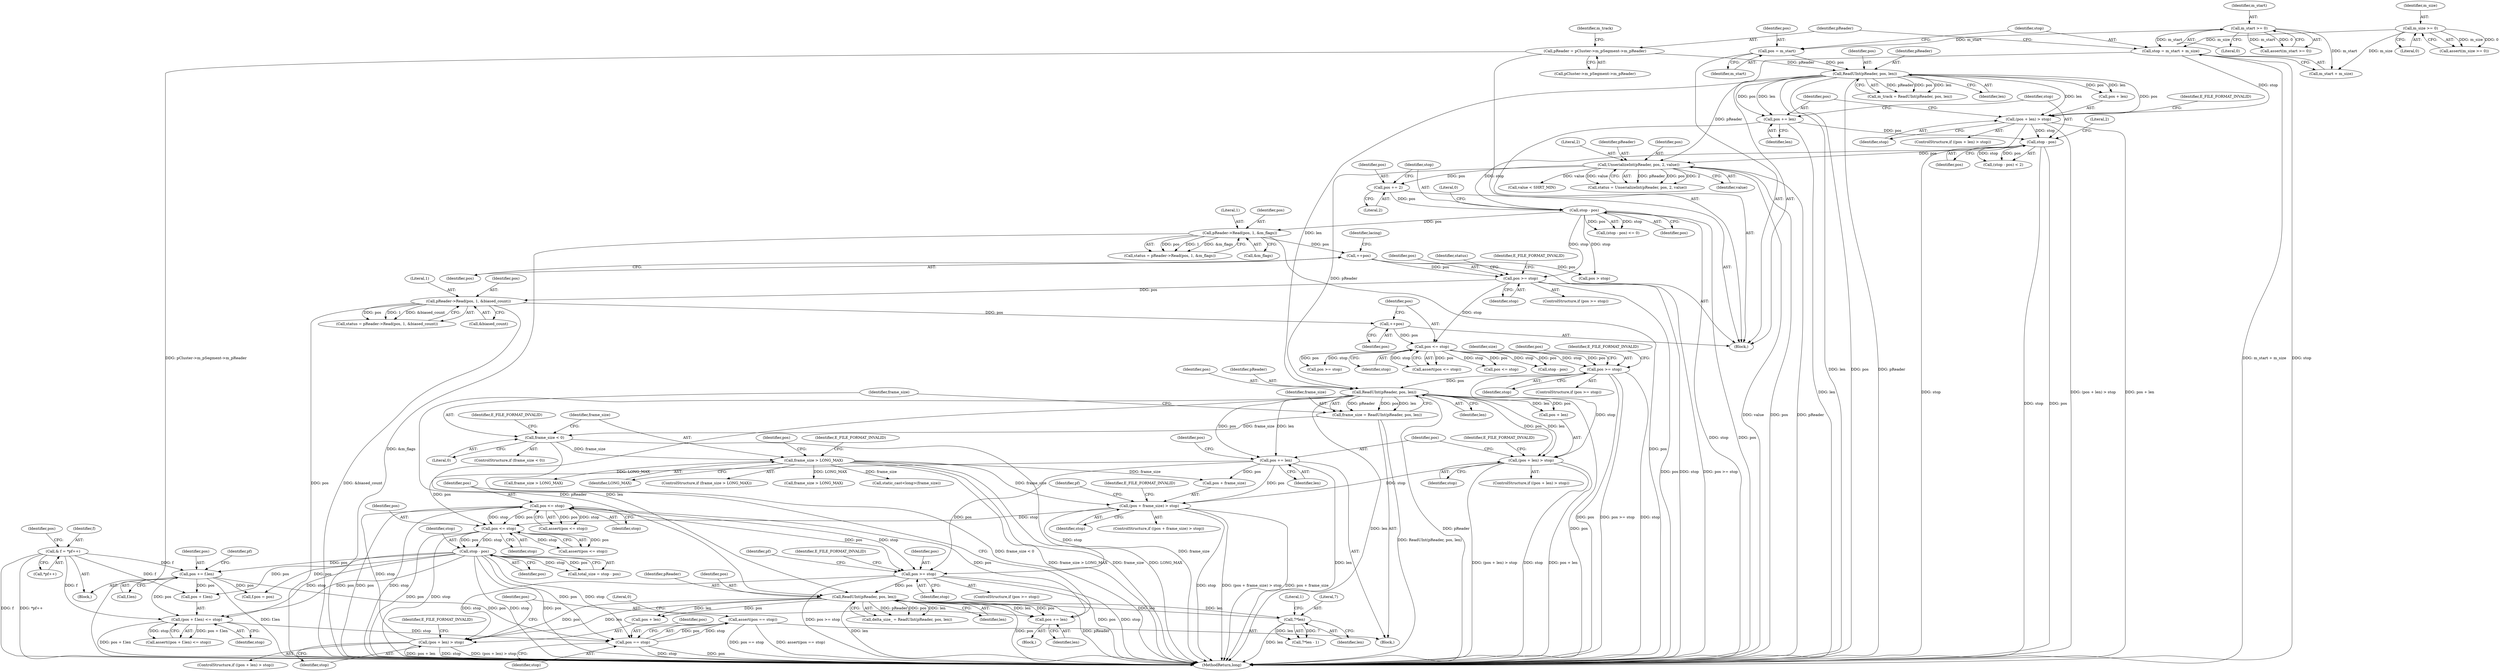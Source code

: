 digraph "1_Android_04839626ed859623901ebd3a5fd483982186b59d_174@API" {
"1000936" [label="(Call,assert(pos == stop))"];
"1000937" [label="(Call,pos == stop)"];
"1000877" [label="(Call,stop - pos)"];
"1000828" [label="(Call,pos <= stop)"];
"1000779" [label="(Call,pos <= stop)"];
"1000775" [label="(Call,pos += len)"];
"1000757" [label="(Call,ReadUInt(pReader, pos, len))"];
"1000636" [label="(Call,ReadUInt(pReader, pos, len))"];
"1000212" [label="(Call,UnserializeInt(pReader, pos, 2, value))"];
"1000179" [label="(Call,ReadUInt(pReader, pos, len))"];
"1000170" [label="(Call,pReader = pCluster->m_pSegment->m_pReader)"];
"1000160" [label="(Call,pos = m_start)"];
"1000140" [label="(Call,m_start >= 0)"];
"1000202" [label="(Call,stop - pos)"];
"1000190" [label="(Call,(pos + len) > stop)"];
"1000164" [label="(Call,stop = m_start + m_size)"];
"1000144" [label="(Call,m_size >= 0)"];
"1000197" [label="(Call,pos += len)"];
"1000620" [label="(Call,pos >= stop)"];
"1000342" [label="(Call,pos <= stop)"];
"1000339" [label="(Call,++pos)"];
"1000330" [label="(Call,pReader->Read(pos, 1, &biased_count))"];
"1000322" [label="(Call,pos >= stop)"];
"1000269" [label="(Call,++pos)"];
"1000251" [label="(Call,pReader->Read(pos, 1, &m_flags))"];
"1000243" [label="(Call,stop - pos)"];
"1000238" [label="(Call,pos += 2)"];
"1000711" [label="(Call,pos >= stop)"];
"1000660" [label="(Call,pos += len)"];
"1000664" [label="(Call,(pos + frame_size) > stop)"];
"1000647" [label="(Call,frame_size > LONG_MAX)"];
"1000641" [label="(Call,frame_size < 0)"];
"1000634" [label="(Call,frame_size = ReadUInt(pReader, pos, len))"];
"1000653" [label="(Call,(pos + len) > stop)"];
"1000786" [label="(Call,7*len)"];
"1000768" [label="(Call,(pos + len) > stop)"];
"1000931" [label="(Call,pos += f.len)"];
"1000913" [label="(Call,& f = *pf++)"];
"1000919" [label="(Call,(pos + f.len) <= stop)"];
"1000251" [label="(Call,pReader->Read(pos, 1, &m_flags))"];
"1000331" [label="(Identifier,pos)"];
"1000662" [label="(Identifier,len)"];
"1000171" [label="(Identifier,pReader)"];
"1000222" [label="(Call,value < SHRT_MIN)"];
"1000191" [label="(Call,pos + len)"];
"1000141" [label="(Identifier,m_start)"];
"1000777" [label="(Identifier,len)"];
"1000757" [label="(Call,ReadUInt(pReader, pos, len))"];
"1000775" [label="(Call,pos += len)"];
"1000252" [label="(Identifier,pos)"];
"1000199" [label="(Identifier,len)"];
"1000202" [label="(Call,stop - pos)"];
"1000926" [label="(Call,f.pos = pos)"];
"1000214" [label="(Identifier,pos)"];
"1000545" [label="(Call,stop - pos)"];
"1000172" [label="(Call,pCluster->m_pSegment->m_pReader)"];
"1000340" [label="(Identifier,pos)"];
"1000789" [label="(Literal,1)"];
"1000913" [label="(Call,& f = *pf++)"];
"1000122" [label="(Block,)"];
"1000769" [label="(Call,pos + len)"];
"1000145" [label="(Identifier,m_size)"];
"1000774" [label="(Identifier,E_FILE_FORMAT_INVALID)"];
"1000215" [label="(Literal,2)"];
"1000920" [label="(Call,pos + f.len)"];
"1000196" [label="(Identifier,E_FILE_FORMAT_INVALID)"];
"1000323" [label="(Identifier,pos)"];
"1000830" [label="(Identifier,stop)"];
"1000712" [label="(Identifier,pos)"];
"1000177" [label="(Call,m_track = ReadUInt(pReader, pos, len))"];
"1000144" [label="(Call,m_size >= 0)"];
"1000938" [label="(Identifier,pos)"];
"1000635" [label="(Identifier,frame_size)"];
"1000194" [label="(Identifier,stop)"];
"1000198" [label="(Identifier,pos)"];
"1000330" [label="(Call,pReader->Read(pos, 1, &biased_count))"];
"1000239" [label="(Identifier,pos)"];
"1000665" [label="(Call,pos + frame_size)"];
"1000448" [label="(Call,pos <= stop)"];
"1000161" [label="(Identifier,pos)"];
"1000143" [label="(Call,assert(m_size >= 0))"];
"1000270" [label="(Identifier,pos)"];
"1000879" [label="(Identifier,pos)"];
"1000164" [label="(Call,stop = m_start + m_size)"];
"1000638" [label="(Identifier,pos)"];
"1000918" [label="(Call,assert((pos + f.len) <= stop))"];
"1000646" [label="(ControlStructure,if (frame_size > LONG_MAX))"];
"1000197" [label="(Call,pos += len)"];
"1000324" [label="(Identifier,stop)"];
"1000645" [label="(Identifier,E_FILE_FORMAT_INVALID)"];
"1000213" [label="(Identifier,pReader)"];
"1000925" [label="(Identifier,stop)"];
"1000713" [label="(Identifier,stop)"];
"1000392" [label="(Call,pos >= stop)"];
"1000344" [label="(Identifier,stop)"];
"1000204" [label="(Identifier,pos)"];
"1000643" [label="(Literal,0)"];
"1000622" [label="(Identifier,stop)"];
"1000939" [label="(Identifier,stop)"];
"1000776" [label="(Identifier,pos)"];
"1000640" [label="(ControlStructure,if (frame_size < 0))"];
"1000329" [label="(Identifier,status)"];
"1000162" [label="(Identifier,m_start)"];
"1000165" [label="(Identifier,stop)"];
"1000659" [label="(Identifier,E_FILE_FORMAT_INVALID)"];
"1000758" [label="(Identifier,pReader)"];
"1000877" [label="(Call,stop - pos)"];
"1000892" [label="(Call,frame_size > LONG_MAX)"];
"1000269" [label="(Call,++pos)"];
"1000829" [label="(Identifier,pos)"];
"1000767" [label="(ControlStructure,if ((pos + len) > stop))"];
"1000937" [label="(Call,pos == stop)"];
"1000240" [label="(Literal,2)"];
"1000212" [label="(Call,UnserializeInt(pReader, pos, 2, value))"];
"1000653" [label="(Call,(pos + len) > stop)"];
"1000695" [label="(Call,static_cast<long>(frame_size))"];
"1000663" [label="(ControlStructure,if ((pos + frame_size) > stop))"];
"1000718" [label="(Identifier,pf)"];
"1000655" [label="(Identifier,pos)"];
"1000146" [label="(Literal,0)"];
"1000875" [label="(Call,total_size = stop - pos)"];
"1000779" [label="(Call,pos <= stop)"];
"1000627" [label="(Identifier,size)"];
"1000332" [label="(Literal,1)"];
"1000878" [label="(Identifier,stop)"];
"1000919" [label="(Call,(pos + f.len) <= stop)"];
"1000333" [label="(Call,&biased_count)"];
"1000160" [label="(Call,pos = m_start)"];
"1000641" [label="(Call,frame_size < 0)"];
"1000654" [label="(Call,pos + len)"];
"1000181" [label="(Identifier,pos)"];
"1000932" [label="(Identifier,pos)"];
"1000249" [label="(Call,status = pReader->Read(pos, 1, &m_flags))"];
"1000755" [label="(Call,delta_size_ = ReadUInt(pReader, pos, len))"];
"1000673" [label="(Identifier,pf)"];
"1000244" [label="(Identifier,stop)"];
"1000642" [label="(Identifier,frame_size)"];
"1000921" [label="(Identifier,pos)"];
"1000768" [label="(Call,(pos + len) > stop)"];
"1000142" [label="(Literal,0)"];
"1000661" [label="(Identifier,pos)"];
"1000619" [label="(ControlStructure,if (pos >= stop))"];
"1000828" [label="(Call,pos <= stop)"];
"1000190" [label="(Call,(pos + len) > stop)"];
"1000668" [label="(Identifier,stop)"];
"1000670" [label="(Identifier,E_FILE_FORMAT_INVALID)"];
"1000759" [label="(Identifier,pos)"];
"1000277" [label="(Call,pos > stop)"];
"1000710" [label="(ControlStructure,if (pos >= stop))"];
"1000941" [label="(Literal,0)"];
"1000942" [label="(MethodReturn,long)"];
"1000166" [label="(Call,m_start + m_size)"];
"1000709" [label="(Block,)"];
"1000647" [label="(Call,frame_size > LONG_MAX)"];
"1000639" [label="(Identifier,len)"];
"1000788" [label="(Identifier,len)"];
"1000787" [label="(Literal,7)"];
"1000238" [label="(Call,pos += 2)"];
"1000245" [label="(Identifier,pos)"];
"1000246" [label="(Literal,0)"];
"1000341" [label="(Call,assert(pos <= stop))"];
"1000326" [label="(Identifier,E_FILE_FORMAT_INVALID)"];
"1000139" [label="(Call,assert(m_start >= 0))"];
"1000614" [label="(Block,)"];
"1000914" [label="(Identifier,f)"];
"1000649" [label="(Identifier,LONG_MAX)"];
"1000328" [label="(Call,status = pReader->Read(pos, 1, &biased_count))"];
"1000620" [label="(Call,pos >= stop)"];
"1000210" [label="(Call,status = UnserializeInt(pReader, pos, 2, value))"];
"1000242" [label="(Call,(stop - pos) <= 0)"];
"1000780" [label="(Identifier,pos)"];
"1000201" [label="(Call,(stop - pos) < 2)"];
"1000621" [label="(Identifier,pos)"];
"1000273" [label="(Identifier,lacing)"];
"1000179" [label="(Call,ReadUInt(pReader, pos, len))"];
"1000711" [label="(Call,pos >= stop)"];
"1000178" [label="(Identifier,m_track)"];
"1000343" [label="(Identifier,pos)"];
"1000931" [label="(Call,pos += f.len)"];
"1000651" [label="(Identifier,E_FILE_FORMAT_INVALID)"];
"1000936" [label="(Call,assert(pos == stop))"];
"1000342" [label="(Call,pos <= stop)"];
"1000778" [label="(Call,assert(pos <= stop))"];
"1000636" [label="(Call,ReadUInt(pReader, pos, len))"];
"1000180" [label="(Identifier,pReader)"];
"1000664" [label="(Call,(pos + frame_size) > stop)"];
"1000827" [label="(Call,assert(pos <= stop))"];
"1000216" [label="(Identifier,value)"];
"1000140" [label="(Call,m_start >= 0)"];
"1000205" [label="(Literal,2)"];
"1000666" [label="(Identifier,pos)"];
"1000637" [label="(Identifier,pReader)"];
"1000772" [label="(Identifier,stop)"];
"1000786" [label="(Call,7*len)"];
"1000652" [label="(ControlStructure,if ((pos + len) > stop))"];
"1000253" [label="(Literal,1)"];
"1000203" [label="(Identifier,stop)"];
"1000660" [label="(Call,pos += len)"];
"1000243" [label="(Call,stop - pos)"];
"1000624" [label="(Identifier,E_FILE_FORMAT_INVALID)"];
"1000339" [label="(Call,++pos)"];
"1000785" [label="(Call,7*len - 1)"];
"1000170" [label="(Call,pReader = pCluster->m_pSegment->m_pReader)"];
"1000321" [label="(ControlStructure,if (pos >= stop))"];
"1000254" [label="(Call,&m_flags)"];
"1000760" [label="(Identifier,len)"];
"1000634" [label="(Call,frame_size = ReadUInt(pReader, pos, len))"];
"1000933" [label="(Call,f.len)"];
"1000322" [label="(Call,pos >= stop)"];
"1000657" [label="(Identifier,stop)"];
"1000911" [label="(Block,)"];
"1000781" [label="(Identifier,stop)"];
"1000189" [label="(ControlStructure,if ((pos + len) > stop))"];
"1000715" [label="(Identifier,E_FILE_FORMAT_INVALID)"];
"1000915" [label="(Call,*pf++)"];
"1000648" [label="(Identifier,frame_size)"];
"1000909" [label="(Identifier,pf)"];
"1000182" [label="(Identifier,len)"];
"1000807" [label="(Call,frame_size > LONG_MAX)"];
"1000936" -> "1000614"  [label="AST: "];
"1000936" -> "1000937"  [label="CFG: "];
"1000937" -> "1000936"  [label="AST: "];
"1000941" -> "1000936"  [label="CFG: "];
"1000936" -> "1000942"  [label="DDG: assert(pos == stop)"];
"1000936" -> "1000942"  [label="DDG: pos == stop"];
"1000937" -> "1000936"  [label="DDG: pos"];
"1000937" -> "1000936"  [label="DDG: stop"];
"1000937" -> "1000939"  [label="CFG: "];
"1000938" -> "1000937"  [label="AST: "];
"1000939" -> "1000937"  [label="AST: "];
"1000937" -> "1000942"  [label="DDG: stop"];
"1000937" -> "1000942"  [label="DDG: pos"];
"1000877" -> "1000937"  [label="DDG: pos"];
"1000877" -> "1000937"  [label="DDG: stop"];
"1000931" -> "1000937"  [label="DDG: pos"];
"1000919" -> "1000937"  [label="DDG: stop"];
"1000877" -> "1000875"  [label="AST: "];
"1000877" -> "1000879"  [label="CFG: "];
"1000878" -> "1000877"  [label="AST: "];
"1000879" -> "1000877"  [label="AST: "];
"1000875" -> "1000877"  [label="CFG: "];
"1000877" -> "1000942"  [label="DDG: stop"];
"1000877" -> "1000942"  [label="DDG: pos"];
"1000877" -> "1000875"  [label="DDG: stop"];
"1000877" -> "1000875"  [label="DDG: pos"];
"1000828" -> "1000877"  [label="DDG: stop"];
"1000828" -> "1000877"  [label="DDG: pos"];
"1000877" -> "1000919"  [label="DDG: pos"];
"1000877" -> "1000919"  [label="DDG: stop"];
"1000877" -> "1000920"  [label="DDG: pos"];
"1000877" -> "1000926"  [label="DDG: pos"];
"1000877" -> "1000931"  [label="DDG: pos"];
"1000828" -> "1000827"  [label="AST: "];
"1000828" -> "1000830"  [label="CFG: "];
"1000829" -> "1000828"  [label="AST: "];
"1000830" -> "1000828"  [label="AST: "];
"1000827" -> "1000828"  [label="CFG: "];
"1000828" -> "1000942"  [label="DDG: pos"];
"1000828" -> "1000942"  [label="DDG: stop"];
"1000828" -> "1000827"  [label="DDG: pos"];
"1000828" -> "1000827"  [label="DDG: stop"];
"1000779" -> "1000828"  [label="DDG: pos"];
"1000779" -> "1000828"  [label="DDG: stop"];
"1000660" -> "1000828"  [label="DDG: pos"];
"1000664" -> "1000828"  [label="DDG: stop"];
"1000779" -> "1000778"  [label="AST: "];
"1000779" -> "1000781"  [label="CFG: "];
"1000780" -> "1000779"  [label="AST: "];
"1000781" -> "1000779"  [label="AST: "];
"1000778" -> "1000779"  [label="CFG: "];
"1000779" -> "1000942"  [label="DDG: pos"];
"1000779" -> "1000942"  [label="DDG: stop"];
"1000779" -> "1000711"  [label="DDG: pos"];
"1000779" -> "1000711"  [label="DDG: stop"];
"1000779" -> "1000778"  [label="DDG: pos"];
"1000779" -> "1000778"  [label="DDG: stop"];
"1000775" -> "1000779"  [label="DDG: pos"];
"1000768" -> "1000779"  [label="DDG: stop"];
"1000775" -> "1000709"  [label="AST: "];
"1000775" -> "1000777"  [label="CFG: "];
"1000776" -> "1000775"  [label="AST: "];
"1000777" -> "1000775"  [label="AST: "];
"1000780" -> "1000775"  [label="CFG: "];
"1000757" -> "1000775"  [label="DDG: len"];
"1000757" -> "1000775"  [label="DDG: pos"];
"1000757" -> "1000755"  [label="AST: "];
"1000757" -> "1000760"  [label="CFG: "];
"1000758" -> "1000757"  [label="AST: "];
"1000759" -> "1000757"  [label="AST: "];
"1000760" -> "1000757"  [label="AST: "];
"1000755" -> "1000757"  [label="CFG: "];
"1000757" -> "1000942"  [label="DDG: pReader"];
"1000757" -> "1000942"  [label="DDG: len"];
"1000757" -> "1000942"  [label="DDG: pos"];
"1000757" -> "1000755"  [label="DDG: pReader"];
"1000757" -> "1000755"  [label="DDG: pos"];
"1000757" -> "1000755"  [label="DDG: len"];
"1000636" -> "1000757"  [label="DDG: pReader"];
"1000636" -> "1000757"  [label="DDG: len"];
"1000711" -> "1000757"  [label="DDG: pos"];
"1000786" -> "1000757"  [label="DDG: len"];
"1000757" -> "1000768"  [label="DDG: pos"];
"1000757" -> "1000768"  [label="DDG: len"];
"1000757" -> "1000769"  [label="DDG: pos"];
"1000757" -> "1000769"  [label="DDG: len"];
"1000757" -> "1000786"  [label="DDG: len"];
"1000636" -> "1000634"  [label="AST: "];
"1000636" -> "1000639"  [label="CFG: "];
"1000637" -> "1000636"  [label="AST: "];
"1000638" -> "1000636"  [label="AST: "];
"1000639" -> "1000636"  [label="AST: "];
"1000634" -> "1000636"  [label="CFG: "];
"1000636" -> "1000942"  [label="DDG: pos"];
"1000636" -> "1000942"  [label="DDG: len"];
"1000636" -> "1000942"  [label="DDG: pReader"];
"1000636" -> "1000634"  [label="DDG: pReader"];
"1000636" -> "1000634"  [label="DDG: pos"];
"1000636" -> "1000634"  [label="DDG: len"];
"1000212" -> "1000636"  [label="DDG: pReader"];
"1000620" -> "1000636"  [label="DDG: pos"];
"1000179" -> "1000636"  [label="DDG: len"];
"1000636" -> "1000653"  [label="DDG: pos"];
"1000636" -> "1000653"  [label="DDG: len"];
"1000636" -> "1000654"  [label="DDG: pos"];
"1000636" -> "1000654"  [label="DDG: len"];
"1000636" -> "1000660"  [label="DDG: len"];
"1000636" -> "1000660"  [label="DDG: pos"];
"1000212" -> "1000210"  [label="AST: "];
"1000212" -> "1000216"  [label="CFG: "];
"1000213" -> "1000212"  [label="AST: "];
"1000214" -> "1000212"  [label="AST: "];
"1000215" -> "1000212"  [label="AST: "];
"1000216" -> "1000212"  [label="AST: "];
"1000210" -> "1000212"  [label="CFG: "];
"1000212" -> "1000942"  [label="DDG: value"];
"1000212" -> "1000942"  [label="DDG: pos"];
"1000212" -> "1000942"  [label="DDG: pReader"];
"1000212" -> "1000210"  [label="DDG: pReader"];
"1000212" -> "1000210"  [label="DDG: pos"];
"1000212" -> "1000210"  [label="DDG: 2"];
"1000212" -> "1000210"  [label="DDG: value"];
"1000179" -> "1000212"  [label="DDG: pReader"];
"1000202" -> "1000212"  [label="DDG: pos"];
"1000212" -> "1000222"  [label="DDG: value"];
"1000212" -> "1000238"  [label="DDG: pos"];
"1000179" -> "1000177"  [label="AST: "];
"1000179" -> "1000182"  [label="CFG: "];
"1000180" -> "1000179"  [label="AST: "];
"1000181" -> "1000179"  [label="AST: "];
"1000182" -> "1000179"  [label="AST: "];
"1000177" -> "1000179"  [label="CFG: "];
"1000179" -> "1000942"  [label="DDG: len"];
"1000179" -> "1000942"  [label="DDG: pos"];
"1000179" -> "1000942"  [label="DDG: pReader"];
"1000179" -> "1000177"  [label="DDG: pReader"];
"1000179" -> "1000177"  [label="DDG: pos"];
"1000179" -> "1000177"  [label="DDG: len"];
"1000170" -> "1000179"  [label="DDG: pReader"];
"1000160" -> "1000179"  [label="DDG: pos"];
"1000179" -> "1000190"  [label="DDG: pos"];
"1000179" -> "1000190"  [label="DDG: len"];
"1000179" -> "1000191"  [label="DDG: pos"];
"1000179" -> "1000191"  [label="DDG: len"];
"1000179" -> "1000197"  [label="DDG: len"];
"1000179" -> "1000197"  [label="DDG: pos"];
"1000170" -> "1000122"  [label="AST: "];
"1000170" -> "1000172"  [label="CFG: "];
"1000171" -> "1000170"  [label="AST: "];
"1000172" -> "1000170"  [label="AST: "];
"1000178" -> "1000170"  [label="CFG: "];
"1000170" -> "1000942"  [label="DDG: pCluster->m_pSegment->m_pReader"];
"1000160" -> "1000122"  [label="AST: "];
"1000160" -> "1000162"  [label="CFG: "];
"1000161" -> "1000160"  [label="AST: "];
"1000162" -> "1000160"  [label="AST: "];
"1000165" -> "1000160"  [label="CFG: "];
"1000140" -> "1000160"  [label="DDG: m_start"];
"1000140" -> "1000139"  [label="AST: "];
"1000140" -> "1000142"  [label="CFG: "];
"1000141" -> "1000140"  [label="AST: "];
"1000142" -> "1000140"  [label="AST: "];
"1000139" -> "1000140"  [label="CFG: "];
"1000140" -> "1000139"  [label="DDG: m_start"];
"1000140" -> "1000139"  [label="DDG: 0"];
"1000140" -> "1000164"  [label="DDG: m_start"];
"1000140" -> "1000166"  [label="DDG: m_start"];
"1000202" -> "1000201"  [label="AST: "];
"1000202" -> "1000204"  [label="CFG: "];
"1000203" -> "1000202"  [label="AST: "];
"1000204" -> "1000202"  [label="AST: "];
"1000205" -> "1000202"  [label="CFG: "];
"1000202" -> "1000942"  [label="DDG: stop"];
"1000202" -> "1000942"  [label="DDG: pos"];
"1000202" -> "1000201"  [label="DDG: stop"];
"1000202" -> "1000201"  [label="DDG: pos"];
"1000190" -> "1000202"  [label="DDG: stop"];
"1000197" -> "1000202"  [label="DDG: pos"];
"1000202" -> "1000243"  [label="DDG: stop"];
"1000190" -> "1000189"  [label="AST: "];
"1000190" -> "1000194"  [label="CFG: "];
"1000191" -> "1000190"  [label="AST: "];
"1000194" -> "1000190"  [label="AST: "];
"1000196" -> "1000190"  [label="CFG: "];
"1000198" -> "1000190"  [label="CFG: "];
"1000190" -> "1000942"  [label="DDG: stop"];
"1000190" -> "1000942"  [label="DDG: (pos + len) > stop"];
"1000190" -> "1000942"  [label="DDG: pos + len"];
"1000164" -> "1000190"  [label="DDG: stop"];
"1000164" -> "1000122"  [label="AST: "];
"1000164" -> "1000166"  [label="CFG: "];
"1000165" -> "1000164"  [label="AST: "];
"1000166" -> "1000164"  [label="AST: "];
"1000171" -> "1000164"  [label="CFG: "];
"1000164" -> "1000942"  [label="DDG: m_start + m_size"];
"1000164" -> "1000942"  [label="DDG: stop"];
"1000144" -> "1000164"  [label="DDG: m_size"];
"1000144" -> "1000143"  [label="AST: "];
"1000144" -> "1000146"  [label="CFG: "];
"1000145" -> "1000144"  [label="AST: "];
"1000146" -> "1000144"  [label="AST: "];
"1000143" -> "1000144"  [label="CFG: "];
"1000144" -> "1000143"  [label="DDG: m_size"];
"1000144" -> "1000143"  [label="DDG: 0"];
"1000144" -> "1000166"  [label="DDG: m_size"];
"1000197" -> "1000122"  [label="AST: "];
"1000197" -> "1000199"  [label="CFG: "];
"1000198" -> "1000197"  [label="AST: "];
"1000199" -> "1000197"  [label="AST: "];
"1000203" -> "1000197"  [label="CFG: "];
"1000197" -> "1000942"  [label="DDG: len"];
"1000620" -> "1000619"  [label="AST: "];
"1000620" -> "1000622"  [label="CFG: "];
"1000621" -> "1000620"  [label="AST: "];
"1000622" -> "1000620"  [label="AST: "];
"1000624" -> "1000620"  [label="CFG: "];
"1000627" -> "1000620"  [label="CFG: "];
"1000620" -> "1000942"  [label="DDG: stop"];
"1000620" -> "1000942"  [label="DDG: pos"];
"1000620" -> "1000942"  [label="DDG: pos >= stop"];
"1000342" -> "1000620"  [label="DDG: pos"];
"1000342" -> "1000620"  [label="DDG: stop"];
"1000620" -> "1000653"  [label="DDG: stop"];
"1000342" -> "1000341"  [label="AST: "];
"1000342" -> "1000344"  [label="CFG: "];
"1000343" -> "1000342"  [label="AST: "];
"1000344" -> "1000342"  [label="AST: "];
"1000341" -> "1000342"  [label="CFG: "];
"1000342" -> "1000341"  [label="DDG: pos"];
"1000342" -> "1000341"  [label="DDG: stop"];
"1000339" -> "1000342"  [label="DDG: pos"];
"1000322" -> "1000342"  [label="DDG: stop"];
"1000342" -> "1000392"  [label="DDG: pos"];
"1000342" -> "1000392"  [label="DDG: stop"];
"1000342" -> "1000448"  [label="DDG: pos"];
"1000342" -> "1000448"  [label="DDG: stop"];
"1000342" -> "1000545"  [label="DDG: stop"];
"1000342" -> "1000545"  [label="DDG: pos"];
"1000339" -> "1000122"  [label="AST: "];
"1000339" -> "1000340"  [label="CFG: "];
"1000340" -> "1000339"  [label="AST: "];
"1000343" -> "1000339"  [label="CFG: "];
"1000330" -> "1000339"  [label="DDG: pos"];
"1000330" -> "1000328"  [label="AST: "];
"1000330" -> "1000333"  [label="CFG: "];
"1000331" -> "1000330"  [label="AST: "];
"1000332" -> "1000330"  [label="AST: "];
"1000333" -> "1000330"  [label="AST: "];
"1000328" -> "1000330"  [label="CFG: "];
"1000330" -> "1000942"  [label="DDG: pos"];
"1000330" -> "1000942"  [label="DDG: &biased_count"];
"1000330" -> "1000328"  [label="DDG: pos"];
"1000330" -> "1000328"  [label="DDG: 1"];
"1000330" -> "1000328"  [label="DDG: &biased_count"];
"1000322" -> "1000330"  [label="DDG: pos"];
"1000322" -> "1000321"  [label="AST: "];
"1000322" -> "1000324"  [label="CFG: "];
"1000323" -> "1000322"  [label="AST: "];
"1000324" -> "1000322"  [label="AST: "];
"1000326" -> "1000322"  [label="CFG: "];
"1000329" -> "1000322"  [label="CFG: "];
"1000322" -> "1000942"  [label="DDG: stop"];
"1000322" -> "1000942"  [label="DDG: pos >= stop"];
"1000322" -> "1000942"  [label="DDG: pos"];
"1000269" -> "1000322"  [label="DDG: pos"];
"1000243" -> "1000322"  [label="DDG: stop"];
"1000269" -> "1000122"  [label="AST: "];
"1000269" -> "1000270"  [label="CFG: "];
"1000270" -> "1000269"  [label="AST: "];
"1000273" -> "1000269"  [label="CFG: "];
"1000251" -> "1000269"  [label="DDG: pos"];
"1000269" -> "1000277"  [label="DDG: pos"];
"1000251" -> "1000249"  [label="AST: "];
"1000251" -> "1000254"  [label="CFG: "];
"1000252" -> "1000251"  [label="AST: "];
"1000253" -> "1000251"  [label="AST: "];
"1000254" -> "1000251"  [label="AST: "];
"1000249" -> "1000251"  [label="CFG: "];
"1000251" -> "1000942"  [label="DDG: &m_flags"];
"1000251" -> "1000942"  [label="DDG: pos"];
"1000251" -> "1000249"  [label="DDG: pos"];
"1000251" -> "1000249"  [label="DDG: 1"];
"1000251" -> "1000249"  [label="DDG: &m_flags"];
"1000243" -> "1000251"  [label="DDG: pos"];
"1000243" -> "1000242"  [label="AST: "];
"1000243" -> "1000245"  [label="CFG: "];
"1000244" -> "1000243"  [label="AST: "];
"1000245" -> "1000243"  [label="AST: "];
"1000246" -> "1000243"  [label="CFG: "];
"1000243" -> "1000942"  [label="DDG: stop"];
"1000243" -> "1000942"  [label="DDG: pos"];
"1000243" -> "1000242"  [label="DDG: stop"];
"1000243" -> "1000242"  [label="DDG: pos"];
"1000238" -> "1000243"  [label="DDG: pos"];
"1000243" -> "1000277"  [label="DDG: stop"];
"1000238" -> "1000122"  [label="AST: "];
"1000238" -> "1000240"  [label="CFG: "];
"1000239" -> "1000238"  [label="AST: "];
"1000240" -> "1000238"  [label="AST: "];
"1000244" -> "1000238"  [label="CFG: "];
"1000711" -> "1000710"  [label="AST: "];
"1000711" -> "1000713"  [label="CFG: "];
"1000712" -> "1000711"  [label="AST: "];
"1000713" -> "1000711"  [label="AST: "];
"1000715" -> "1000711"  [label="CFG: "];
"1000718" -> "1000711"  [label="CFG: "];
"1000711" -> "1000942"  [label="DDG: pos >= stop"];
"1000711" -> "1000942"  [label="DDG: pos"];
"1000711" -> "1000942"  [label="DDG: stop"];
"1000660" -> "1000711"  [label="DDG: pos"];
"1000664" -> "1000711"  [label="DDG: stop"];
"1000711" -> "1000768"  [label="DDG: stop"];
"1000660" -> "1000614"  [label="AST: "];
"1000660" -> "1000662"  [label="CFG: "];
"1000661" -> "1000660"  [label="AST: "];
"1000662" -> "1000660"  [label="AST: "];
"1000666" -> "1000660"  [label="CFG: "];
"1000660" -> "1000942"  [label="DDG: len"];
"1000660" -> "1000664"  [label="DDG: pos"];
"1000660" -> "1000665"  [label="DDG: pos"];
"1000664" -> "1000663"  [label="AST: "];
"1000664" -> "1000668"  [label="CFG: "];
"1000665" -> "1000664"  [label="AST: "];
"1000668" -> "1000664"  [label="AST: "];
"1000670" -> "1000664"  [label="CFG: "];
"1000673" -> "1000664"  [label="CFG: "];
"1000664" -> "1000942"  [label="DDG: stop"];
"1000664" -> "1000942"  [label="DDG: (pos + frame_size) > stop"];
"1000664" -> "1000942"  [label="DDG: pos + frame_size"];
"1000647" -> "1000664"  [label="DDG: frame_size"];
"1000653" -> "1000664"  [label="DDG: stop"];
"1000647" -> "1000646"  [label="AST: "];
"1000647" -> "1000649"  [label="CFG: "];
"1000648" -> "1000647"  [label="AST: "];
"1000649" -> "1000647"  [label="AST: "];
"1000651" -> "1000647"  [label="CFG: "];
"1000655" -> "1000647"  [label="CFG: "];
"1000647" -> "1000942"  [label="DDG: frame_size > LONG_MAX"];
"1000647" -> "1000942"  [label="DDG: frame_size"];
"1000647" -> "1000942"  [label="DDG: LONG_MAX"];
"1000641" -> "1000647"  [label="DDG: frame_size"];
"1000647" -> "1000665"  [label="DDG: frame_size"];
"1000647" -> "1000695"  [label="DDG: frame_size"];
"1000647" -> "1000807"  [label="DDG: LONG_MAX"];
"1000647" -> "1000892"  [label="DDG: LONG_MAX"];
"1000641" -> "1000640"  [label="AST: "];
"1000641" -> "1000643"  [label="CFG: "];
"1000642" -> "1000641"  [label="AST: "];
"1000643" -> "1000641"  [label="AST: "];
"1000645" -> "1000641"  [label="CFG: "];
"1000648" -> "1000641"  [label="CFG: "];
"1000641" -> "1000942"  [label="DDG: frame_size < 0"];
"1000641" -> "1000942"  [label="DDG: frame_size"];
"1000634" -> "1000641"  [label="DDG: frame_size"];
"1000634" -> "1000614"  [label="AST: "];
"1000635" -> "1000634"  [label="AST: "];
"1000642" -> "1000634"  [label="CFG: "];
"1000634" -> "1000942"  [label="DDG: ReadUInt(pReader, pos, len)"];
"1000653" -> "1000652"  [label="AST: "];
"1000653" -> "1000657"  [label="CFG: "];
"1000654" -> "1000653"  [label="AST: "];
"1000657" -> "1000653"  [label="AST: "];
"1000659" -> "1000653"  [label="CFG: "];
"1000661" -> "1000653"  [label="CFG: "];
"1000653" -> "1000942"  [label="DDG: (pos + len) > stop"];
"1000653" -> "1000942"  [label="DDG: stop"];
"1000653" -> "1000942"  [label="DDG: pos + len"];
"1000786" -> "1000785"  [label="AST: "];
"1000786" -> "1000788"  [label="CFG: "];
"1000787" -> "1000786"  [label="AST: "];
"1000788" -> "1000786"  [label="AST: "];
"1000789" -> "1000786"  [label="CFG: "];
"1000786" -> "1000942"  [label="DDG: len"];
"1000786" -> "1000785"  [label="DDG: 7"];
"1000786" -> "1000785"  [label="DDG: len"];
"1000768" -> "1000767"  [label="AST: "];
"1000768" -> "1000772"  [label="CFG: "];
"1000769" -> "1000768"  [label="AST: "];
"1000772" -> "1000768"  [label="AST: "];
"1000774" -> "1000768"  [label="CFG: "];
"1000776" -> "1000768"  [label="CFG: "];
"1000768" -> "1000942"  [label="DDG: pos + len"];
"1000768" -> "1000942"  [label="DDG: stop"];
"1000768" -> "1000942"  [label="DDG: (pos + len) > stop"];
"1000931" -> "1000911"  [label="AST: "];
"1000931" -> "1000933"  [label="CFG: "];
"1000932" -> "1000931"  [label="AST: "];
"1000933" -> "1000931"  [label="AST: "];
"1000909" -> "1000931"  [label="CFG: "];
"1000931" -> "1000942"  [label="DDG: f.len"];
"1000931" -> "1000919"  [label="DDG: pos"];
"1000931" -> "1000920"  [label="DDG: pos"];
"1000931" -> "1000926"  [label="DDG: pos"];
"1000913" -> "1000931"  [label="DDG: f"];
"1000913" -> "1000911"  [label="AST: "];
"1000913" -> "1000915"  [label="CFG: "];
"1000914" -> "1000913"  [label="AST: "];
"1000915" -> "1000913"  [label="AST: "];
"1000921" -> "1000913"  [label="CFG: "];
"1000913" -> "1000942"  [label="DDG: f"];
"1000913" -> "1000942"  [label="DDG: *pf++"];
"1000913" -> "1000919"  [label="DDG: f"];
"1000913" -> "1000920"  [label="DDG: f"];
"1000919" -> "1000918"  [label="AST: "];
"1000919" -> "1000925"  [label="CFG: "];
"1000920" -> "1000919"  [label="AST: "];
"1000925" -> "1000919"  [label="AST: "];
"1000918" -> "1000919"  [label="CFG: "];
"1000919" -> "1000942"  [label="DDG: pos + f.len"];
"1000919" -> "1000918"  [label="DDG: pos + f.len"];
"1000919" -> "1000918"  [label="DDG: stop"];
}
